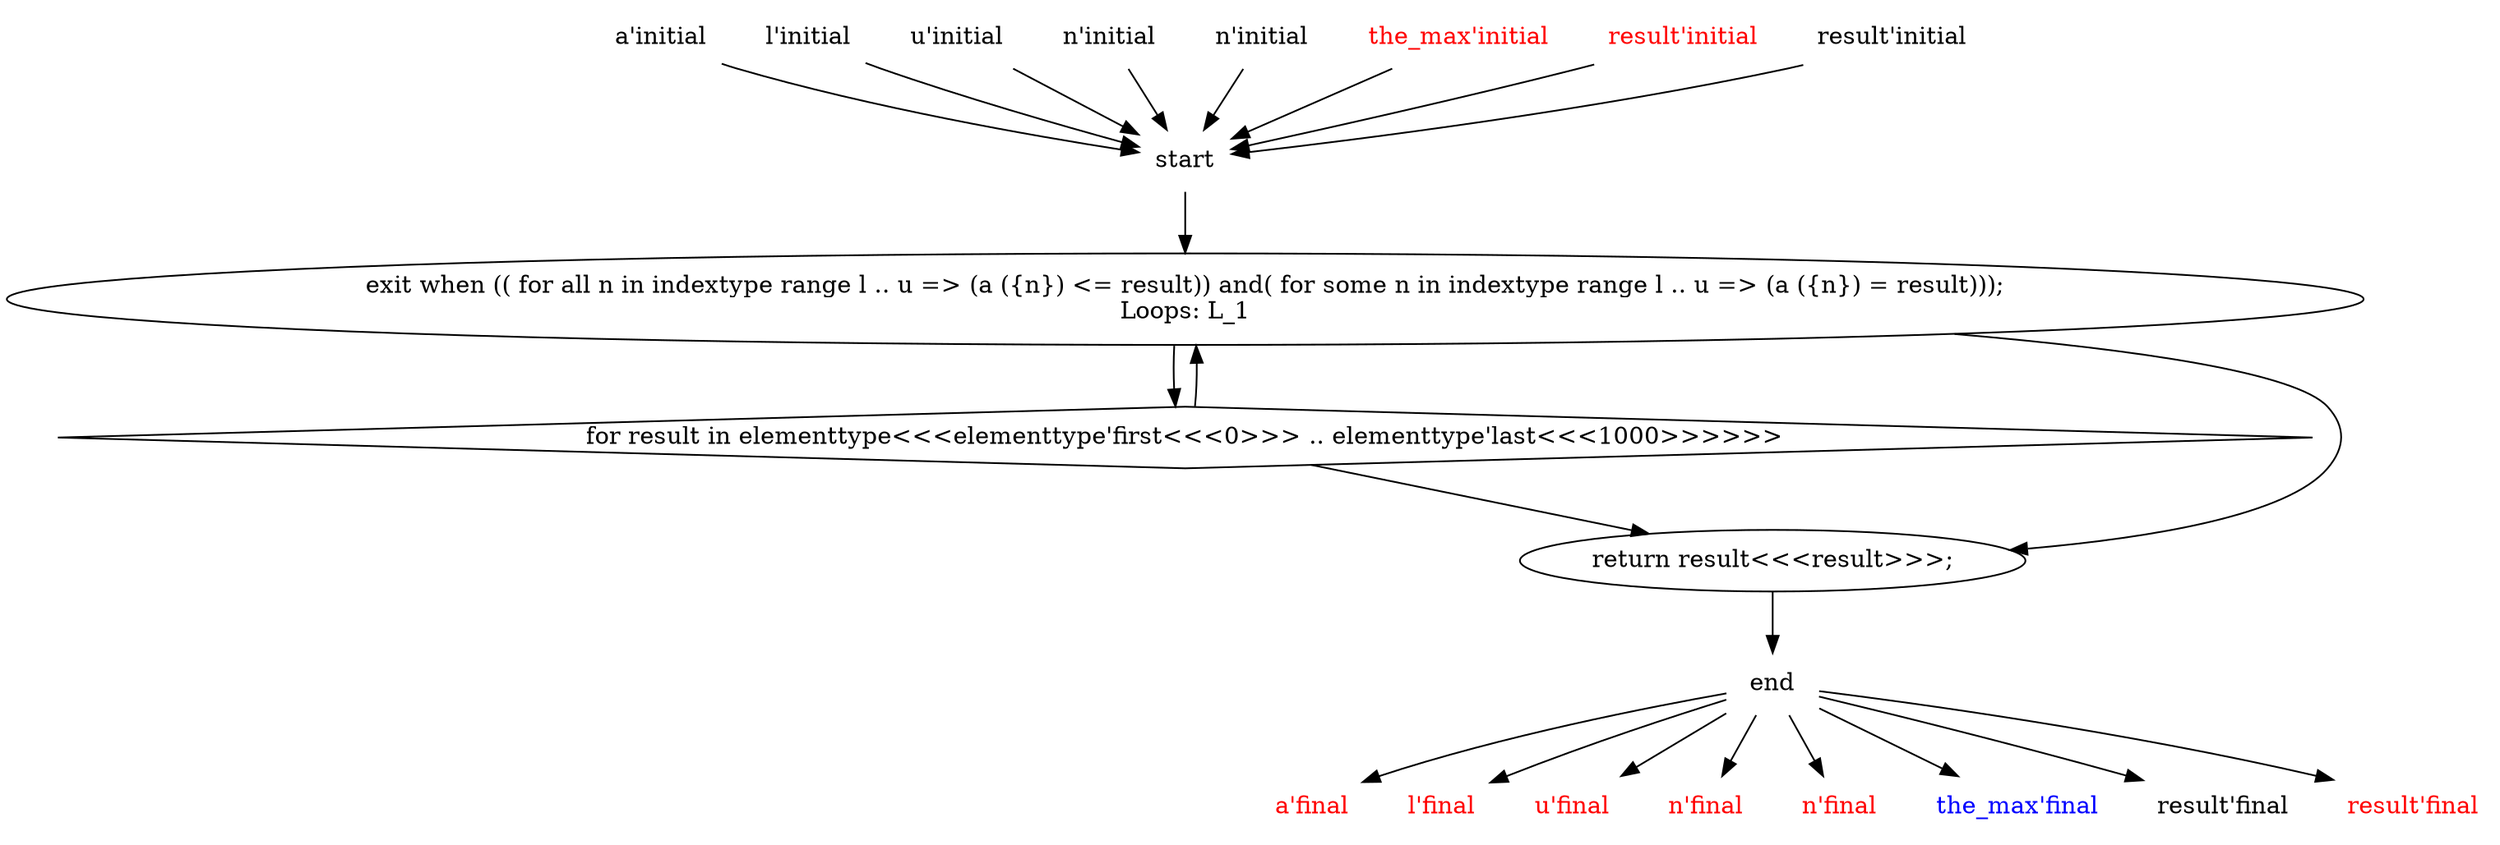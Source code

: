 // the_max_cfg
digraph G {
   graph [splines=True];
    1 [label="start",shape="plaintext"];
    2 [label="end",shape="plaintext"];
    3 [label="a'initial",shape="plaintext"];
    4 [label="a'final",shape="plaintext",fontcolor="red"];
    5 [label="l'initial",shape="plaintext"];
    6 [label="l'final",shape="plaintext",fontcolor="red"];
    7 [label="u'initial",shape="plaintext"];
    8 [label="u'final",shape="plaintext",fontcolor="red"];
    9 [label="n'initial",shape="plaintext"];
    10 [label="n'final",shape="plaintext",fontcolor="red"];
    11 [label="n'initial",shape="plaintext"];
    12 [label="n'final",shape="plaintext",fontcolor="red"];
    13 [label="the_max'initial",shape="plaintext",fontcolor="red"];
    14 [label="the_max'final",shape="plaintext",fontcolor="blue"];
    16 [label="result'initial",shape="plaintext",fontcolor="red"];
    17 [label="result'final",shape="plaintext"];
    19 [label="exit when (( for all n in indextype range l .. u => (a ({n}) <= result)) and( for some n in indextype range l .. u => (a ({n}) = result)));\nLoops:&nbsp;L_1"];
    20 [label="result'initial",shape="plaintext"];
    21 [label="result'final",shape="plaintext",fontcolor="red"];
    22 [label="for result in elementtype<<<elementtype'first<<<0>>> .. elementtype'last<<<1000>>>>>>",shape="diamond"];
    23 [label="return result<<<result>>>;"];

    1 ->  19 [arrowType="normal"];
    2 ->  4 [arrowType="normal"];
    2 ->  6 [arrowType="normal"];
    2 ->  8 [arrowType="normal"];
    2 ->  10 [arrowType="normal"];
    2 ->  12 [arrowType="normal"];
    2 ->  14 [arrowType="normal"];
    2 ->  17 [arrowType="normal"];
    2 ->  21 [arrowType="normal"];
    3 ->  1 [arrowType="normal"];
    5 ->  1 [arrowType="normal"];
    7 ->  1 [arrowType="normal"];
    9 ->  1 [arrowType="normal"];
    11 ->  1 [arrowType="normal"];
    13 ->  1 [arrowType="normal"];
    16 ->  1 [arrowType="normal"];
    19 ->  22 [arrowType="normal"];
    19 ->  23 [arrowType="normal"];
    20 ->  1 [arrowType="normal"];
    22 ->  19 [arrowType="normal"];
    22 ->  23 [arrowType="normal"];
    23 ->  2 [arrowType="normal"];
}
